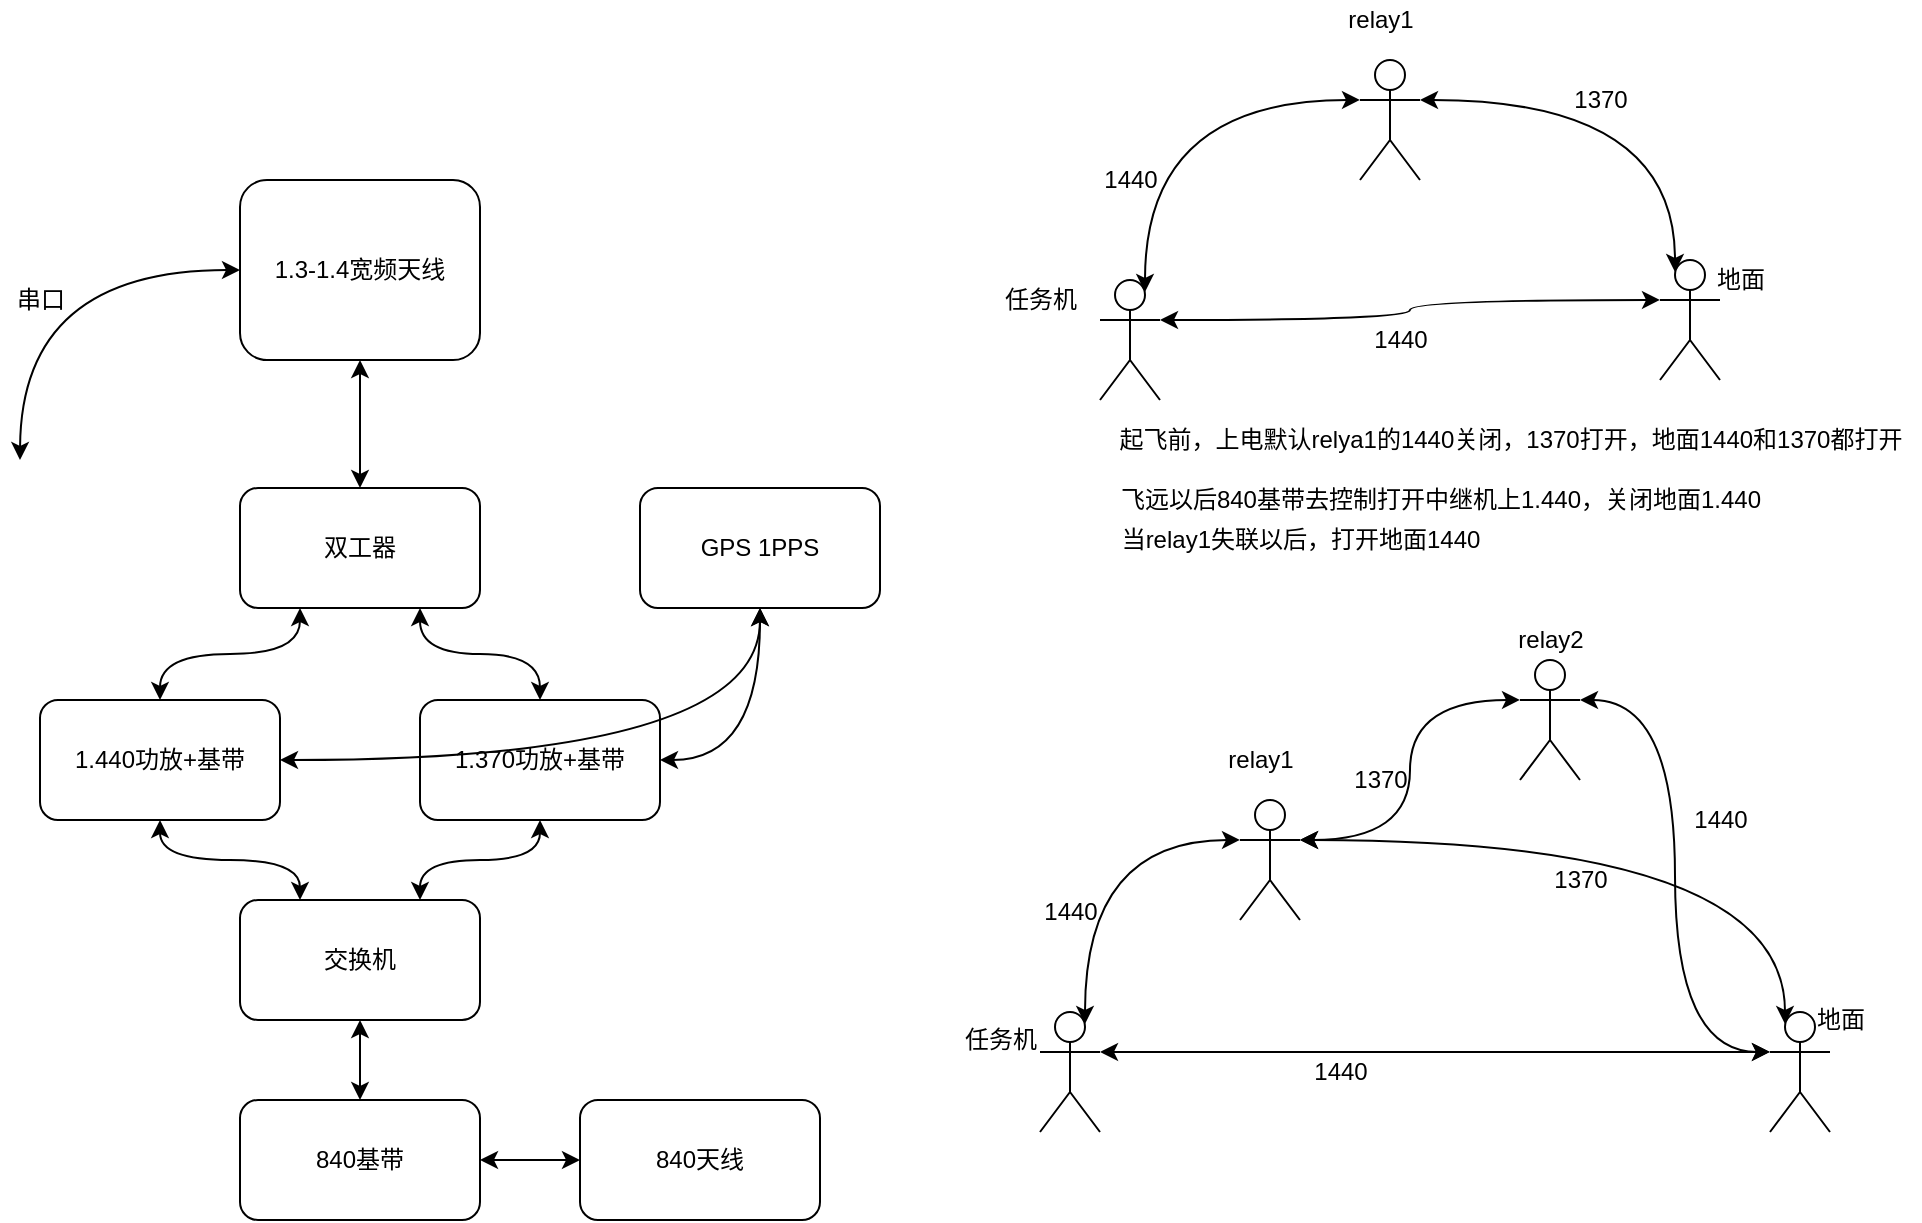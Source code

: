 <mxfile version="13.4.2" type="github">
  <diagram id="IRvKzsm3GtT4MByo4o_x" name="Page-1">
    <mxGraphModel dx="1408" dy="748" grid="1" gridSize="10" guides="1" tooltips="1" connect="1" arrows="1" fold="1" page="1" pageScale="1" pageWidth="1169" pageHeight="827" math="0" shadow="0">
      <root>
        <mxCell id="0" />
        <mxCell id="1" parent="0" />
        <mxCell id="LuskwarGqk0Wx7gxYk58-4" style="edgeStyle=orthogonalEdgeStyle;orthogonalLoop=1;jettySize=auto;html=1;exitX=0.25;exitY=1;exitDx=0;exitDy=0;entryX=0.5;entryY=0;entryDx=0;entryDy=0;startArrow=classic;startFill=1;curved=1;" edge="1" parent="1" source="2" target="LuskwarGqk0Wx7gxYk58-2">
          <mxGeometry relative="1" as="geometry" />
        </mxCell>
        <mxCell id="LuskwarGqk0Wx7gxYk58-5" style="edgeStyle=orthogonalEdgeStyle;curved=1;orthogonalLoop=1;jettySize=auto;html=1;exitX=0.75;exitY=1;exitDx=0;exitDy=0;entryX=0.5;entryY=0;entryDx=0;entryDy=0;startArrow=classic;startFill=1;" edge="1" parent="1" source="2" target="LuskwarGqk0Wx7gxYk58-3">
          <mxGeometry relative="1" as="geometry" />
        </mxCell>
        <mxCell id="2" value="双工器" style="rounded=1;whiteSpace=wrap;html=1;" vertex="1" parent="1">
          <mxGeometry x="250" y="354" width="120" height="60" as="geometry" />
        </mxCell>
        <mxCell id="LuskwarGqk0Wx7gxYk58-9" style="edgeStyle=orthogonalEdgeStyle;curved=1;orthogonalLoop=1;jettySize=auto;html=1;exitX=0.5;exitY=1;exitDx=0;exitDy=0;entryX=0.25;entryY=0;entryDx=0;entryDy=0;startArrow=classic;startFill=1;" edge="1" parent="1" source="LuskwarGqk0Wx7gxYk58-2" target="LuskwarGqk0Wx7gxYk58-6">
          <mxGeometry relative="1" as="geometry" />
        </mxCell>
        <mxCell id="LuskwarGqk0Wx7gxYk58-2" value="1.440功放+基带" style="rounded=1;whiteSpace=wrap;html=1;" vertex="1" parent="1">
          <mxGeometry x="150" y="460" width="120" height="60" as="geometry" />
        </mxCell>
        <mxCell id="LuskwarGqk0Wx7gxYk58-10" style="edgeStyle=orthogonalEdgeStyle;curved=1;orthogonalLoop=1;jettySize=auto;html=1;exitX=0.5;exitY=1;exitDx=0;exitDy=0;entryX=0.75;entryY=0;entryDx=0;entryDy=0;startArrow=classic;startFill=1;" edge="1" parent="1" source="LuskwarGqk0Wx7gxYk58-3" target="LuskwarGqk0Wx7gxYk58-6">
          <mxGeometry relative="1" as="geometry" />
        </mxCell>
        <mxCell id="LuskwarGqk0Wx7gxYk58-3" value="1.370功放+基带" style="rounded=1;whiteSpace=wrap;html=1;" vertex="1" parent="1">
          <mxGeometry x="340" y="460" width="120" height="60" as="geometry" />
        </mxCell>
        <mxCell id="LuskwarGqk0Wx7gxYk58-15" style="edgeStyle=orthogonalEdgeStyle;curved=1;orthogonalLoop=1;jettySize=auto;html=1;exitX=0.5;exitY=1;exitDx=0;exitDy=0;entryX=0.5;entryY=0;entryDx=0;entryDy=0;startArrow=classic;startFill=1;" edge="1" parent="1" source="LuskwarGqk0Wx7gxYk58-6" target="LuskwarGqk0Wx7gxYk58-11">
          <mxGeometry relative="1" as="geometry" />
        </mxCell>
        <mxCell id="LuskwarGqk0Wx7gxYk58-6" value="交换机" style="rounded=1;whiteSpace=wrap;html=1;" vertex="1" parent="1">
          <mxGeometry x="250" y="560" width="120" height="60" as="geometry" />
        </mxCell>
        <mxCell id="LuskwarGqk0Wx7gxYk58-8" style="edgeStyle=orthogonalEdgeStyle;curved=1;orthogonalLoop=1;jettySize=auto;html=1;exitX=0.5;exitY=1;exitDx=0;exitDy=0;entryX=0.5;entryY=0;entryDx=0;entryDy=0;startArrow=classic;startFill=1;" edge="1" parent="1" source="LuskwarGqk0Wx7gxYk58-7" target="2">
          <mxGeometry relative="1" as="geometry" />
        </mxCell>
        <mxCell id="LuskwarGqk0Wx7gxYk58-21" style="edgeStyle=orthogonalEdgeStyle;curved=1;orthogonalLoop=1;jettySize=auto;html=1;exitX=0;exitY=0.5;exitDx=0;exitDy=0;startArrow=classic;startFill=1;" edge="1" parent="1" source="LuskwarGqk0Wx7gxYk58-7">
          <mxGeometry relative="1" as="geometry">
            <mxPoint x="140" y="340" as="targetPoint" />
          </mxGeometry>
        </mxCell>
        <mxCell id="LuskwarGqk0Wx7gxYk58-7" value="1.3-1.4宽频天线" style="rounded=1;whiteSpace=wrap;html=1;" vertex="1" parent="1">
          <mxGeometry x="250" y="200" width="120" height="90" as="geometry" />
        </mxCell>
        <mxCell id="LuskwarGqk0Wx7gxYk58-18" style="edgeStyle=orthogonalEdgeStyle;curved=1;orthogonalLoop=1;jettySize=auto;html=1;exitX=1;exitY=0.5;exitDx=0;exitDy=0;startArrow=classic;startFill=1;" edge="1" parent="1" source="LuskwarGqk0Wx7gxYk58-11" target="LuskwarGqk0Wx7gxYk58-17">
          <mxGeometry relative="1" as="geometry" />
        </mxCell>
        <mxCell id="LuskwarGqk0Wx7gxYk58-11" value="840基带" style="rounded=1;whiteSpace=wrap;html=1;" vertex="1" parent="1">
          <mxGeometry x="250" y="660" width="120" height="60" as="geometry" />
        </mxCell>
        <mxCell id="LuskwarGqk0Wx7gxYk58-13" style="edgeStyle=orthogonalEdgeStyle;curved=1;orthogonalLoop=1;jettySize=auto;html=1;exitX=0.5;exitY=1;exitDx=0;exitDy=0;entryX=1;entryY=0.5;entryDx=0;entryDy=0;startArrow=classic;startFill=1;" edge="1" parent="1" source="LuskwarGqk0Wx7gxYk58-12" target="LuskwarGqk0Wx7gxYk58-2">
          <mxGeometry relative="1" as="geometry" />
        </mxCell>
        <mxCell id="LuskwarGqk0Wx7gxYk58-14" style="edgeStyle=orthogonalEdgeStyle;curved=1;orthogonalLoop=1;jettySize=auto;html=1;exitX=0.5;exitY=1;exitDx=0;exitDy=0;entryX=1;entryY=0.5;entryDx=0;entryDy=0;startArrow=classic;startFill=1;" edge="1" parent="1" source="LuskwarGqk0Wx7gxYk58-12" target="LuskwarGqk0Wx7gxYk58-3">
          <mxGeometry relative="1" as="geometry" />
        </mxCell>
        <mxCell id="LuskwarGqk0Wx7gxYk58-12" value="GPS 1PPS" style="rounded=1;whiteSpace=wrap;html=1;" vertex="1" parent="1">
          <mxGeometry x="450" y="354" width="120" height="60" as="geometry" />
        </mxCell>
        <mxCell id="LuskwarGqk0Wx7gxYk58-17" value="840天线" style="rounded=1;whiteSpace=wrap;html=1;" vertex="1" parent="1">
          <mxGeometry x="420" y="660" width="120" height="60" as="geometry" />
        </mxCell>
        <mxCell id="LuskwarGqk0Wx7gxYk58-22" value="串口" style="text;html=1;align=center;verticalAlign=middle;resizable=0;points=[];autosize=1;" vertex="1" parent="1">
          <mxGeometry x="130" y="250" width="40" height="20" as="geometry" />
        </mxCell>
        <mxCell id="LuskwarGqk0Wx7gxYk58-44" style="edgeStyle=orthogonalEdgeStyle;curved=1;orthogonalLoop=1;jettySize=auto;html=1;exitX=1;exitY=0.333;exitDx=0;exitDy=0;exitPerimeter=0;entryX=0.25;entryY=0.1;entryDx=0;entryDy=0;entryPerimeter=0;startArrow=classic;startFill=1;" edge="1" parent="1" source="LuskwarGqk0Wx7gxYk58-41" target="LuskwarGqk0Wx7gxYk58-43">
          <mxGeometry relative="1" as="geometry" />
        </mxCell>
        <mxCell id="LuskwarGqk0Wx7gxYk58-45" style="edgeStyle=orthogonalEdgeStyle;curved=1;orthogonalLoop=1;jettySize=auto;html=1;exitX=0;exitY=0.333;exitDx=0;exitDy=0;exitPerimeter=0;entryX=0.75;entryY=0.1;entryDx=0;entryDy=0;entryPerimeter=0;startArrow=classic;startFill=1;" edge="1" parent="1" source="LuskwarGqk0Wx7gxYk58-41" target="LuskwarGqk0Wx7gxYk58-42">
          <mxGeometry relative="1" as="geometry" />
        </mxCell>
        <mxCell id="LuskwarGqk0Wx7gxYk58-41" value="" style="shape=umlActor;verticalLabelPosition=bottom;verticalAlign=top;html=1;outlineConnect=0;" vertex="1" parent="1">
          <mxGeometry x="810" y="140" width="30" height="60" as="geometry" />
        </mxCell>
        <mxCell id="LuskwarGqk0Wx7gxYk58-46" style="edgeStyle=orthogonalEdgeStyle;curved=1;orthogonalLoop=1;jettySize=auto;html=1;exitX=1;exitY=0.333;exitDx=0;exitDy=0;exitPerimeter=0;entryX=0;entryY=0.333;entryDx=0;entryDy=0;entryPerimeter=0;startArrow=classic;startFill=1;" edge="1" parent="1" source="LuskwarGqk0Wx7gxYk58-42" target="LuskwarGqk0Wx7gxYk58-43">
          <mxGeometry relative="1" as="geometry" />
        </mxCell>
        <mxCell id="LuskwarGqk0Wx7gxYk58-42" value="" style="shape=umlActor;verticalLabelPosition=bottom;verticalAlign=top;html=1;outlineConnect=0;" vertex="1" parent="1">
          <mxGeometry x="680" y="250" width="30" height="60" as="geometry" />
        </mxCell>
        <mxCell id="LuskwarGqk0Wx7gxYk58-43" value="" style="shape=umlActor;verticalLabelPosition=bottom;verticalAlign=top;html=1;outlineConnect=0;" vertex="1" parent="1">
          <mxGeometry x="960" y="240" width="30" height="60" as="geometry" />
        </mxCell>
        <mxCell id="LuskwarGqk0Wx7gxYk58-47" value="飞远以后840基带去控制打开中继机上1.440，关闭地面1.440" style="text;html=1;align=center;verticalAlign=middle;resizable=0;points=[];autosize=1;" vertex="1" parent="1">
          <mxGeometry x="680" y="350" width="340" height="20" as="geometry" />
        </mxCell>
        <mxCell id="LuskwarGqk0Wx7gxYk58-48" value="1440" style="text;html=1;align=center;verticalAlign=middle;resizable=0;points=[];autosize=1;" vertex="1" parent="1">
          <mxGeometry x="675" y="190" width="40" height="20" as="geometry" />
        </mxCell>
        <mxCell id="LuskwarGqk0Wx7gxYk58-49" value="1440" style="text;html=1;align=center;verticalAlign=middle;resizable=0;points=[];autosize=1;" vertex="1" parent="1">
          <mxGeometry x="810" y="270" width="40" height="20" as="geometry" />
        </mxCell>
        <mxCell id="LuskwarGqk0Wx7gxYk58-50" value="1370" style="text;html=1;align=center;verticalAlign=middle;resizable=0;points=[];autosize=1;" vertex="1" parent="1">
          <mxGeometry x="910" y="150" width="40" height="20" as="geometry" />
        </mxCell>
        <mxCell id="LuskwarGqk0Wx7gxYk58-51" value="relay1" style="text;html=1;align=center;verticalAlign=middle;resizable=0;points=[];autosize=1;" vertex="1" parent="1">
          <mxGeometry x="795" y="110" width="50" height="20" as="geometry" />
        </mxCell>
        <mxCell id="LuskwarGqk0Wx7gxYk58-53" style="edgeStyle=orthogonalEdgeStyle;curved=1;orthogonalLoop=1;jettySize=auto;html=1;exitX=0;exitY=0.333;exitDx=0;exitDy=0;exitPerimeter=0;entryX=0.75;entryY=0.1;entryDx=0;entryDy=0;entryPerimeter=0;startArrow=classic;startFill=1;" edge="1" parent="1" source="LuskwarGqk0Wx7gxYk58-54" target="LuskwarGqk0Wx7gxYk58-56">
          <mxGeometry relative="1" as="geometry" />
        </mxCell>
        <mxCell id="LuskwarGqk0Wx7gxYk58-64" style="edgeStyle=orthogonalEdgeStyle;curved=1;orthogonalLoop=1;jettySize=auto;html=1;exitX=1;exitY=0.333;exitDx=0;exitDy=0;exitPerimeter=0;entryX=0;entryY=0.333;entryDx=0;entryDy=0;entryPerimeter=0;startArrow=classic;startFill=1;" edge="1" parent="1" source="LuskwarGqk0Wx7gxYk58-54" target="LuskwarGqk0Wx7gxYk58-63">
          <mxGeometry relative="1" as="geometry" />
        </mxCell>
        <mxCell id="LuskwarGqk0Wx7gxYk58-69" style="edgeStyle=orthogonalEdgeStyle;curved=1;orthogonalLoop=1;jettySize=auto;html=1;exitX=1;exitY=0.333;exitDx=0;exitDy=0;exitPerimeter=0;entryX=0.25;entryY=0.1;entryDx=0;entryDy=0;entryPerimeter=0;startArrow=classic;startFill=1;" edge="1" parent="1" source="LuskwarGqk0Wx7gxYk58-54" target="LuskwarGqk0Wx7gxYk58-57">
          <mxGeometry relative="1" as="geometry" />
        </mxCell>
        <mxCell id="LuskwarGqk0Wx7gxYk58-54" value="" style="shape=umlActor;verticalLabelPosition=bottom;verticalAlign=top;html=1;outlineConnect=0;" vertex="1" parent="1">
          <mxGeometry x="750" y="510" width="30" height="60" as="geometry" />
        </mxCell>
        <mxCell id="LuskwarGqk0Wx7gxYk58-55" style="edgeStyle=orthogonalEdgeStyle;curved=1;orthogonalLoop=1;jettySize=auto;html=1;exitX=1;exitY=0.333;exitDx=0;exitDy=0;exitPerimeter=0;entryX=0;entryY=0.333;entryDx=0;entryDy=0;entryPerimeter=0;startArrow=classic;startFill=1;" edge="1" parent="1" source="LuskwarGqk0Wx7gxYk58-56" target="LuskwarGqk0Wx7gxYk58-57">
          <mxGeometry relative="1" as="geometry" />
        </mxCell>
        <mxCell id="LuskwarGqk0Wx7gxYk58-56" value="" style="shape=umlActor;verticalLabelPosition=bottom;verticalAlign=top;html=1;outlineConnect=0;" vertex="1" parent="1">
          <mxGeometry x="650" y="616" width="30" height="60" as="geometry" />
        </mxCell>
        <mxCell id="LuskwarGqk0Wx7gxYk58-57" value="" style="shape=umlActor;verticalLabelPosition=bottom;verticalAlign=top;html=1;outlineConnect=0;" vertex="1" parent="1">
          <mxGeometry x="1015" y="616" width="30" height="60" as="geometry" />
        </mxCell>
        <mxCell id="LuskwarGqk0Wx7gxYk58-59" value="1440" style="text;html=1;align=center;verticalAlign=middle;resizable=0;points=[];autosize=1;" vertex="1" parent="1">
          <mxGeometry x="645" y="556" width="40" height="20" as="geometry" />
        </mxCell>
        <mxCell id="LuskwarGqk0Wx7gxYk58-60" value="1440" style="text;html=1;align=center;verticalAlign=middle;resizable=0;points=[];autosize=1;" vertex="1" parent="1">
          <mxGeometry x="780" y="636" width="40" height="20" as="geometry" />
        </mxCell>
        <mxCell id="LuskwarGqk0Wx7gxYk58-61" value="1370" style="text;html=1;align=center;verticalAlign=middle;resizable=0;points=[];autosize=1;" vertex="1" parent="1">
          <mxGeometry x="800" y="490" width="40" height="20" as="geometry" />
        </mxCell>
        <mxCell id="LuskwarGqk0Wx7gxYk58-62" value="relay1" style="text;html=1;align=center;verticalAlign=middle;resizable=0;points=[];autosize=1;" vertex="1" parent="1">
          <mxGeometry x="735" y="480" width="50" height="20" as="geometry" />
        </mxCell>
        <mxCell id="LuskwarGqk0Wx7gxYk58-68" style="edgeStyle=orthogonalEdgeStyle;curved=1;orthogonalLoop=1;jettySize=auto;html=1;exitX=1;exitY=0.333;exitDx=0;exitDy=0;exitPerimeter=0;entryX=0;entryY=0.333;entryDx=0;entryDy=0;entryPerimeter=0;startArrow=classic;startFill=1;" edge="1" parent="1" source="LuskwarGqk0Wx7gxYk58-63" target="LuskwarGqk0Wx7gxYk58-57">
          <mxGeometry relative="1" as="geometry" />
        </mxCell>
        <mxCell id="LuskwarGqk0Wx7gxYk58-63" value="" style="shape=umlActor;verticalLabelPosition=bottom;verticalAlign=top;html=1;outlineConnect=0;" vertex="1" parent="1">
          <mxGeometry x="890" y="440" width="30" height="60" as="geometry" />
        </mxCell>
        <mxCell id="LuskwarGqk0Wx7gxYk58-65" value="relay2" style="text;html=1;align=center;verticalAlign=middle;resizable=0;points=[];autosize=1;" vertex="1" parent="1">
          <mxGeometry x="880" y="420" width="50" height="20" as="geometry" />
        </mxCell>
        <mxCell id="LuskwarGqk0Wx7gxYk58-70" value="当relay1失联以后，打开地面1440" style="text;html=1;align=center;verticalAlign=middle;resizable=0;points=[];autosize=1;" vertex="1" parent="1">
          <mxGeometry x="685" y="370" width="190" height="20" as="geometry" />
        </mxCell>
        <mxCell id="LuskwarGqk0Wx7gxYk58-71" value="起飞前，上电默认relya1的1440关闭，1370打开，地面1440和1370都打开" style="text;html=1;align=center;verticalAlign=middle;resizable=0;points=[];autosize=1;" vertex="1" parent="1">
          <mxGeometry x="680" y="320" width="410" height="20" as="geometry" />
        </mxCell>
        <mxCell id="LuskwarGqk0Wx7gxYk58-72" value="1370" style="text;html=1;align=center;verticalAlign=middle;resizable=0;points=[];autosize=1;" vertex="1" parent="1">
          <mxGeometry x="900" y="540" width="40" height="20" as="geometry" />
        </mxCell>
        <mxCell id="LuskwarGqk0Wx7gxYk58-73" value="1440" style="text;html=1;align=center;verticalAlign=middle;resizable=0;points=[];autosize=1;" vertex="1" parent="1">
          <mxGeometry x="970" y="510" width="40" height="20" as="geometry" />
        </mxCell>
        <mxCell id="LuskwarGqk0Wx7gxYk58-75" value="任务机" style="text;html=1;align=center;verticalAlign=middle;resizable=0;points=[];autosize=1;" vertex="1" parent="1">
          <mxGeometry x="625" y="250" width="50" height="20" as="geometry" />
        </mxCell>
        <mxCell id="LuskwarGqk0Wx7gxYk58-76" value="任务机" style="text;html=1;align=center;verticalAlign=middle;resizable=0;points=[];autosize=1;" vertex="1" parent="1">
          <mxGeometry x="605" y="620" width="50" height="20" as="geometry" />
        </mxCell>
        <mxCell id="LuskwarGqk0Wx7gxYk58-77" value="地面" style="text;html=1;align=center;verticalAlign=middle;resizable=0;points=[];autosize=1;" vertex="1" parent="1">
          <mxGeometry x="980" y="240" width="40" height="20" as="geometry" />
        </mxCell>
        <mxCell id="LuskwarGqk0Wx7gxYk58-78" value="地面" style="text;html=1;align=center;verticalAlign=middle;resizable=0;points=[];autosize=1;" vertex="1" parent="1">
          <mxGeometry x="1030" y="610" width="40" height="20" as="geometry" />
        </mxCell>
      </root>
    </mxGraphModel>
  </diagram>
</mxfile>
